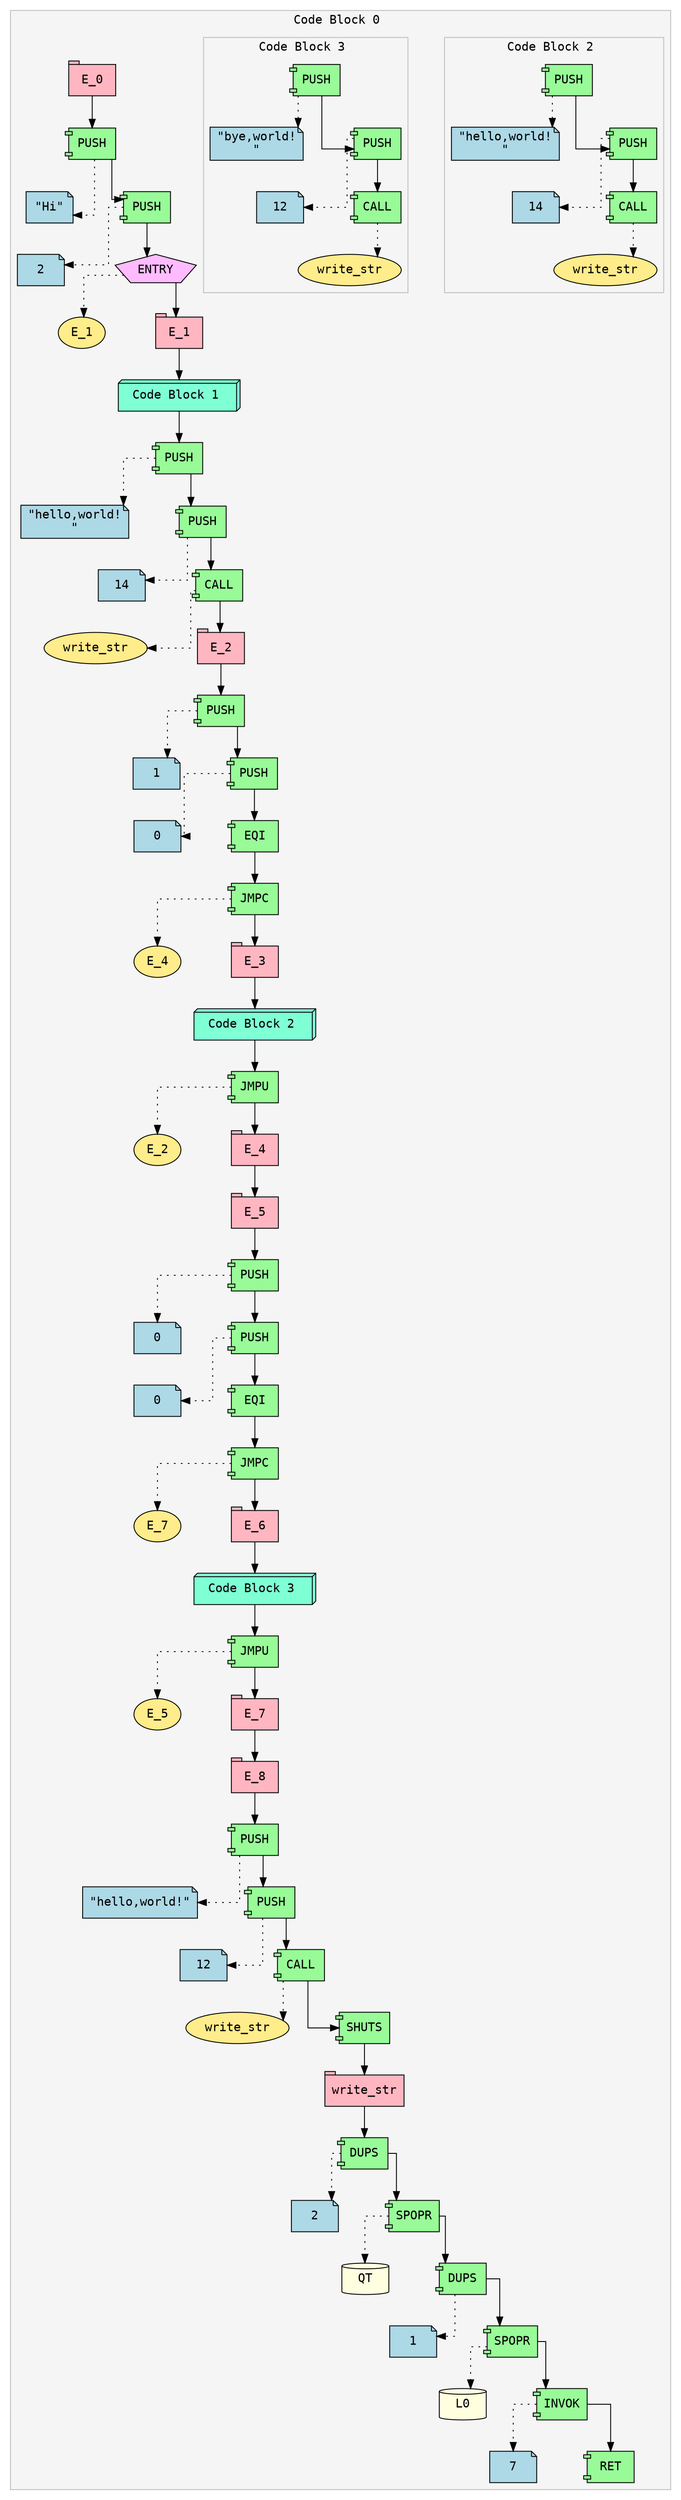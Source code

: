 digraph ir {
splines=ortho;
nodesep=0.8;
ranksep=0.5;
subgraph cluster_0 {
label="Code Block 0 ";
style=filled;
color=gray;
fillcolor=whitesmoke;
fontname="Courier";
Expr_1 [shape=tab style=filled fillcolor=lightpink fontname="Courier" label="E_0"]
Expr_2 [shape=component style=filled fillcolor=palegreen fontname="Courier" label="PUSH"]
Expr_3 [shape=note style=filled fillcolor=lightblue fontname="Courier" label="\"Hi\""]
Expr_2 -> Expr_3 [style=dotted]
Expr_1 -> Expr_2;
Expr_4 [shape=component style=filled fillcolor=palegreen fontname="Courier" label="PUSH"]
Expr_5 [shape=note style=filled fillcolor=lightblue fontname="Courier" label="2"]
Expr_4 -> Expr_5 [style=dotted]
Expr_2 -> Expr_4;
Expr_6 [shape=pentagon style=filled fillcolor=plum1 fontname="Courier" label="ENTRY"]
Expr_7 [shape=ellipse style=filled fillcolor=lightgoldenrod1 fontname="Courier" label="E_1"]
Expr_6 -> Expr_7 [style=dotted]
Expr_4 -> Expr_6;
Expr_8 [shape=tab style=filled fillcolor=lightpink fontname="Courier" label="E_1"]
Expr_6 -> Expr_8;
subgraph cluster_9 {
label="Code Block 1 ";
style=filled;
color=gray;
fillcolor=whitesmoke;
fontname="Courier";
}
Expr_9 [shape=box3d style=filled fillcolor=aquamarine fontname="Courier" label=" Code Block 1  "]
Expr_8 -> Expr_9;
Expr_10 [shape=component style=filled fillcolor=palegreen fontname="Courier" label="PUSH"]
Expr_11 [shape=note style=filled fillcolor=lightblue fontname="Courier" label="\"hello,world!\n\""]
Expr_10 -> Expr_11 [style=dotted]
Expr_9 -> Expr_10;
Expr_12 [shape=component style=filled fillcolor=palegreen fontname="Courier" label="PUSH"]
Expr_13 [shape=note style=filled fillcolor=lightblue fontname="Courier" label="14"]
Expr_12 -> Expr_13 [style=dotted]
Expr_10 -> Expr_12;
Expr_14 [shape=component style=filled fillcolor=palegreen fontname="Courier" label="CALL"]
Expr_15 [shape=ellipse style=filled fillcolor=lightgoldenrod1 fontname="Courier" label="write_str"]
Expr_14 -> Expr_15 [style=dotted]
Expr_12 -> Expr_14;
Expr_16 [shape=tab style=filled fillcolor=lightpink fontname="Courier" label="E_2"]
Expr_14 -> Expr_16;
Expr_17 [shape=component style=filled fillcolor=palegreen fontname="Courier" label="PUSH"]
Expr_18 [shape=note style=filled fillcolor=lightblue fontname="Courier" label="1"]
Expr_17 -> Expr_18 [style=dotted]
Expr_16 -> Expr_17;
Expr_19 [shape=component style=filled fillcolor=palegreen fontname="Courier" label="PUSH"]
Expr_20 [shape=note style=filled fillcolor=lightblue fontname="Courier" label="0"]
Expr_19 -> Expr_20 [style=dotted]
Expr_17 -> Expr_19;
Expr_21 [shape=component style=filled fillcolor=palegreen fontname="Courier" label="EQI"]
Expr_19 -> Expr_21;
Expr_22 [shape=component style=filled fillcolor=palegreen fontname="Courier" label="JMPC"]
Expr_23 [shape=ellipse style=filled fillcolor=lightgoldenrod1 fontname="Courier" label="E_4"]
Expr_22 -> Expr_23 [style=dotted]
Expr_21 -> Expr_22;
Expr_24 [shape=tab style=filled fillcolor=lightpink fontname="Courier" label="E_3"]
Expr_22 -> Expr_24;
subgraph cluster_25 {
label="Code Block 2 ";
style=filled;
color=gray;
fillcolor=whitesmoke;
fontname="Courier";
Expr_26 [shape=component style=filled fillcolor=palegreen fontname="Courier" label="PUSH"]
Expr_27 [shape=note style=filled fillcolor=lightblue fontname="Courier" label="\"hello,world!\n\""]
Expr_26 -> Expr_27 [style=dotted]
Expr_28 [shape=component style=filled fillcolor=palegreen fontname="Courier" label="PUSH"]
Expr_29 [shape=note style=filled fillcolor=lightblue fontname="Courier" label="14"]
Expr_28 -> Expr_29 [style=dotted]
Expr_26 -> Expr_28;
Expr_30 [shape=component style=filled fillcolor=palegreen fontname="Courier" label="CALL"]
Expr_31 [shape=ellipse style=filled fillcolor=lightgoldenrod1 fontname="Courier" label="write_str"]
Expr_30 -> Expr_31 [style=dotted]
Expr_28 -> Expr_30;
}
Expr_25 [shape=box3d style=filled fillcolor=aquamarine fontname="Courier" label=" Code Block 2  "]
Expr_24 -> Expr_25;
Expr_32 [shape=component style=filled fillcolor=palegreen fontname="Courier" label="JMPU"]
Expr_33 [shape=ellipse style=filled fillcolor=lightgoldenrod1 fontname="Courier" label="E_2"]
Expr_32 -> Expr_33 [style=dotted]
Expr_25 -> Expr_32;
Expr_34 [shape=tab style=filled fillcolor=lightpink fontname="Courier" label="E_4"]
Expr_32 -> Expr_34;
Expr_35 [shape=tab style=filled fillcolor=lightpink fontname="Courier" label="E_5"]
Expr_34 -> Expr_35;
Expr_36 [shape=component style=filled fillcolor=palegreen fontname="Courier" label="PUSH"]
Expr_37 [shape=note style=filled fillcolor=lightblue fontname="Courier" label="0"]
Expr_36 -> Expr_37 [style=dotted]
Expr_35 -> Expr_36;
Expr_38 [shape=component style=filled fillcolor=palegreen fontname="Courier" label="PUSH"]
Expr_39 [shape=note style=filled fillcolor=lightblue fontname="Courier" label="0"]
Expr_38 -> Expr_39 [style=dotted]
Expr_36 -> Expr_38;
Expr_40 [shape=component style=filled fillcolor=palegreen fontname="Courier" label="EQI"]
Expr_38 -> Expr_40;
Expr_41 [shape=component style=filled fillcolor=palegreen fontname="Courier" label="JMPC"]
Expr_42 [shape=ellipse style=filled fillcolor=lightgoldenrod1 fontname="Courier" label="E_7"]
Expr_41 -> Expr_42 [style=dotted]
Expr_40 -> Expr_41;
Expr_43 [shape=tab style=filled fillcolor=lightpink fontname="Courier" label="E_6"]
Expr_41 -> Expr_43;
subgraph cluster_44 {
label="Code Block 3 ";
style=filled;
color=gray;
fillcolor=whitesmoke;
fontname="Courier";
Expr_45 [shape=component style=filled fillcolor=palegreen fontname="Courier" label="PUSH"]
Expr_46 [shape=note style=filled fillcolor=lightblue fontname="Courier" label="\"bye,world!\n\""]
Expr_45 -> Expr_46 [style=dotted]
Expr_47 [shape=component style=filled fillcolor=palegreen fontname="Courier" label="PUSH"]
Expr_48 [shape=note style=filled fillcolor=lightblue fontname="Courier" label="12"]
Expr_47 -> Expr_48 [style=dotted]
Expr_45 -> Expr_47;
Expr_49 [shape=component style=filled fillcolor=palegreen fontname="Courier" label="CALL"]
Expr_50 [shape=ellipse style=filled fillcolor=lightgoldenrod1 fontname="Courier" label="write_str"]
Expr_49 -> Expr_50 [style=dotted]
Expr_47 -> Expr_49;
}
Expr_44 [shape=box3d style=filled fillcolor=aquamarine fontname="Courier" label=" Code Block 3  "]
Expr_43 -> Expr_44;
Expr_51 [shape=component style=filled fillcolor=palegreen fontname="Courier" label="JMPU"]
Expr_52 [shape=ellipse style=filled fillcolor=lightgoldenrod1 fontname="Courier" label="E_5"]
Expr_51 -> Expr_52 [style=dotted]
Expr_44 -> Expr_51;
Expr_53 [shape=tab style=filled fillcolor=lightpink fontname="Courier" label="E_7"]
Expr_51 -> Expr_53;
Expr_54 [shape=tab style=filled fillcolor=lightpink fontname="Courier" label="E_8"]
Expr_53 -> Expr_54;
Expr_55 [shape=component style=filled fillcolor=palegreen fontname="Courier" label="PUSH"]
Expr_56 [shape=note style=filled fillcolor=lightblue fontname="Courier" label="\"hello,world!\""]
Expr_55 -> Expr_56 [style=dotted]
Expr_54 -> Expr_55;
Expr_57 [shape=component style=filled fillcolor=palegreen fontname="Courier" label="PUSH"]
Expr_58 [shape=note style=filled fillcolor=lightblue fontname="Courier" label="12"]
Expr_57 -> Expr_58 [style=dotted]
Expr_55 -> Expr_57;
Expr_59 [shape=component style=filled fillcolor=palegreen fontname="Courier" label="CALL"]
Expr_60 [shape=ellipse style=filled fillcolor=lightgoldenrod1 fontname="Courier" label="write_str"]
Expr_59 -> Expr_60 [style=dotted]
Expr_57 -> Expr_59;
Expr_61 [shape=component style=filled fillcolor=palegreen fontname="Courier" label="SHUTS"]
Expr_59 -> Expr_61;
Expr_62 [shape=tab style=filled fillcolor=lightpink fontname="Courier" label="write_str"]
Expr_61 -> Expr_62;
Expr_63 [shape=component style=filled fillcolor=palegreen fontname="Courier" label="DUPS"]
Expr_64 [shape=note style=filled fillcolor=lightblue fontname="Courier" label="2"]
Expr_63 -> Expr_64 [style=dotted]
Expr_62 -> Expr_63;
Expr_65 [shape=component style=filled fillcolor=palegreen fontname="Courier" label="SPOPR"]
Expr_66 [shape=cylinder style=filled fillcolor=lightyellow fontname="Courier" label="QT"]
Expr_65 -> Expr_66 [style=dotted]
Expr_63 -> Expr_65;
Expr_67 [shape=component style=filled fillcolor=palegreen fontname="Courier" label="DUPS"]
Expr_68 [shape=note style=filled fillcolor=lightblue fontname="Courier" label="1"]
Expr_67 -> Expr_68 [style=dotted]
Expr_65 -> Expr_67;
Expr_69 [shape=component style=filled fillcolor=palegreen fontname="Courier" label="SPOPR"]
Expr_70 [shape=cylinder style=filled fillcolor=lightyellow fontname="Courier" label="L0"]
Expr_69 -> Expr_70 [style=dotted]
Expr_67 -> Expr_69;
Expr_71 [shape=component style=filled fillcolor=palegreen fontname="Courier" label="INVOK"]
Expr_72 [shape=note style=filled fillcolor=lightblue fontname="Courier" label="7"]
Expr_71 -> Expr_72 [style=dotted]
Expr_69 -> Expr_71;
Expr_73 [shape=component style=filled fillcolor=palegreen fontname="Courier" label="RET"]
Expr_71 -> Expr_73;
}
}
